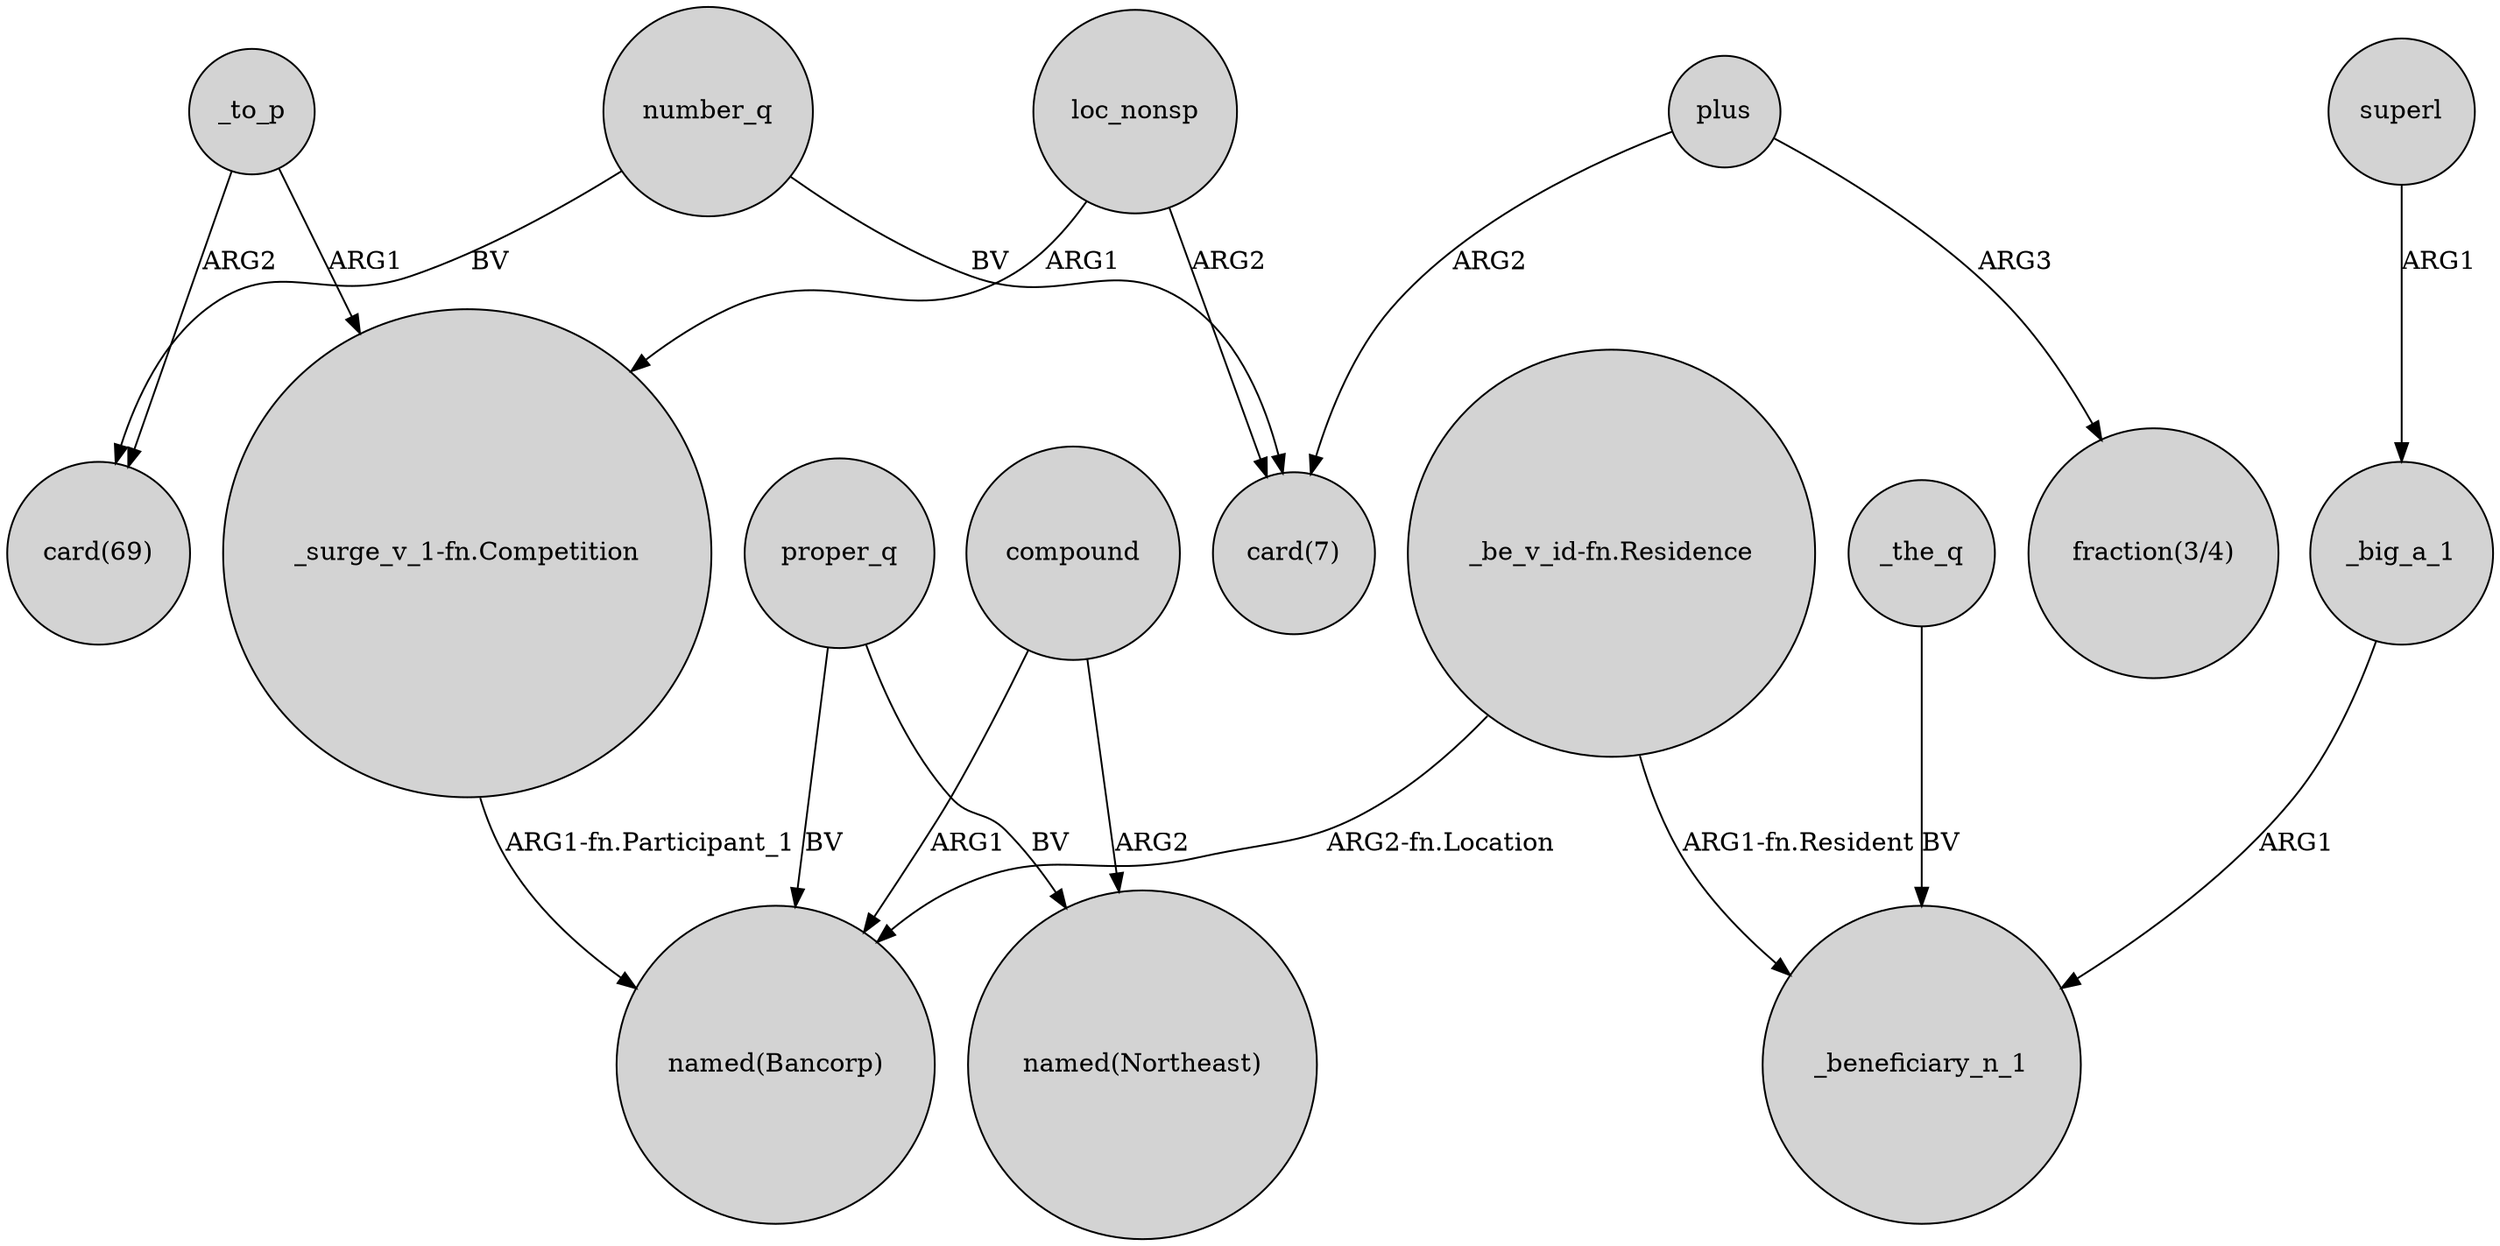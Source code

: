 digraph {
	node [shape=circle style=filled]
	_to_p -> "card(69)" [label=ARG2]
	"_be_v_id-fn.Residence" -> _beneficiary_n_1 [label="ARG1-fn.Resident"]
	compound -> "named(Northeast)" [label=ARG2]
	_to_p -> "_surge_v_1-fn.Competition" [label=ARG1]
	loc_nonsp -> "card(7)" [label=ARG2]
	compound -> "named(Bancorp)" [label=ARG1]
	number_q -> "card(7)" [label=BV]
	proper_q -> "named(Bancorp)" [label=BV]
	_the_q -> _beneficiary_n_1 [label=BV]
	loc_nonsp -> "_surge_v_1-fn.Competition" [label=ARG1]
	superl -> _big_a_1 [label=ARG1]
	"_be_v_id-fn.Residence" -> "named(Bancorp)" [label="ARG2-fn.Location"]
	_big_a_1 -> _beneficiary_n_1 [label=ARG1]
	number_q -> "card(69)" [label=BV]
	proper_q -> "named(Northeast)" [label=BV]
	"_surge_v_1-fn.Competition" -> "named(Bancorp)" [label="ARG1-fn.Participant_1"]
	plus -> "fraction(3/4)" [label=ARG3]
	plus -> "card(7)" [label=ARG2]
}
